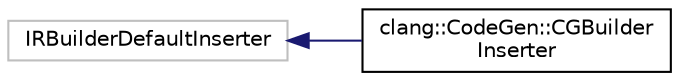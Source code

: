 digraph "Graphical Class Hierarchy"
{
 // LATEX_PDF_SIZE
  bgcolor="transparent";
  edge [fontname="Helvetica",fontsize="10",labelfontname="Helvetica",labelfontsize="10"];
  node [fontname="Helvetica",fontsize="10",shape=record];
  rankdir="LR";
  Node2816 [label="IRBuilderDefaultInserter",height=0.2,width=0.4,color="grey75",tooltip=" "];
  Node2816 -> Node0 [dir="back",color="midnightblue",fontsize="10",style="solid",fontname="Helvetica"];
  Node0 [label="clang::CodeGen::CGBuilder\lInserter",height=0.2,width=0.4,color="black",URL="$classclang_1_1CodeGen_1_1CGBuilderInserter.html",tooltip="This is an IRBuilder insertion helper that forwards to CodeGenFunction::InsertHelper,..."];
}
